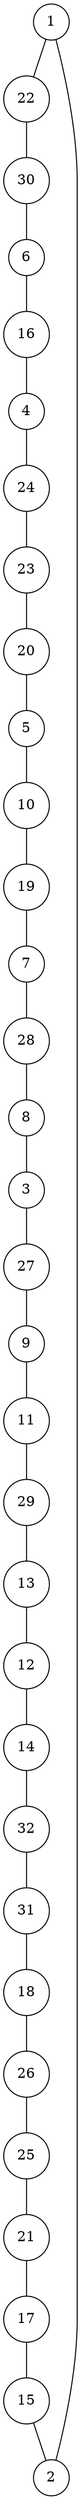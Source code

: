 graph random1716955679 {
	node [shape=circle fillcolor=white]
	1 [ pos = "2.888563,2.938799!"]
	2 [ pos = "5.979193,3.742232!"]
	3 [ pos = "19.204047,19.623305!"]
	4 [ pos = "0.090760,14.916853!"]
	5 [ pos = "6.952253,17.640141!"]
	6 [ pos = "4.485589,6.612680!"]
	7 [ pos = "9.853760,12.406870!"]
	8 [ pos = "17.241166,19.441588!"]
	9 [ pos = "17.250827,13.102488!"]
	10 [ pos = "8.194523,14.814104!"]
	11 [ pos = "16.449382,11.034476!"]
	12 [ pos = "20.000000,3.412952!"]
	13 [ pos = "18.031777,5.099406!"]
	14 [ pos = "14.637593,3.621221!"]
	15 [ pos = "7.098284,7.294717!"]
	16 [ pos = "3.256702,9.986846!"]
	17 [ pos = "10.233516,9.235894!"]
	18 [ pos = "13.729078,9.245684!"]
	19 [ pos = "8.667320,13.819838!"]
	20 [ pos = "3.970658,15.619573!"]
	21 [ pos = "11.268101,8.456247!"]
	22 [ pos = "2.040374,0.929982!"]
	23 [ pos = "0.671238,19.281540!"]
	24 [ pos = "0.179691,17.922065!"]
	25 [ pos = "12.192149,8.374214!"]
	26 [ pos = "12.544291,8.449653!"]
	27 [ pos = "19.408690,12.352412!"]
	28 [ pos = "11.862605,17.248589!"]
	29 [ pos = "17.451818,6.308319!"]
	30 [ pos = "0.677931,4.358223!"]
	31 [ pos = "13.603037,3.934632!"]
	32 [ pos = "14.345070,3.644674!"]

	1 -- 22
	2 -- 1
	3 -- 27
	4 -- 24
	5 -- 10
	6 -- 16
	7 -- 28
	8 -- 3
	9 -- 11
	10 -- 19
	11 -- 29
	12 -- 14
	13 -- 12
	14 -- 32
	15 -- 2
	16 -- 4
	17 -- 15
	18 -- 26
	19 -- 7
	20 -- 5
	21 -- 17
	22 -- 30
	23 -- 20
	24 -- 23
	25 -- 21
	26 -- 25
	27 -- 9
	28 -- 8
	29 -- 13
	30 -- 6
	31 -- 18
	32 -- 31
}